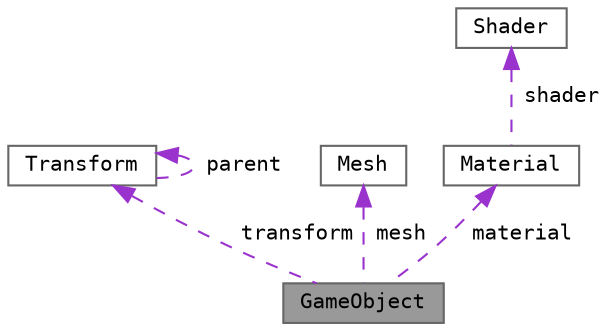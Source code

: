 digraph "GameObject"
{
 // LATEX_PDF_SIZE
  bgcolor="transparent";
  edge [fontname=Terminal,fontsize=10,labelfontname=Helvetica,labelfontsize=10];
  node [fontname=Terminal,fontsize=10,shape=box,height=0.2,width=0.4];
  Node1 [label="GameObject",height=0.2,width=0.4,color="gray40", fillcolor="grey60", style="filled", fontcolor="black",tooltip=" "];
  Node2 -> Node1 [dir="back",color="darkorchid3",style="dashed",label=" transform" ];
  Node2 [label="Transform",height=0.2,width=0.4,color="gray40", fillcolor="white", style="filled",URL="$class_transform.html",tooltip=" "];
  Node2 -> Node2 [dir="back",color="darkorchid3",style="dashed",label=" parent" ];
  Node3 -> Node1 [dir="back",color="darkorchid3",style="dashed",label=" mesh" ];
  Node3 [label="Mesh",height=0.2,width=0.4,color="gray40", fillcolor="white", style="filled",URL="$struct_mesh.html",tooltip=" "];
  Node4 -> Node1 [dir="back",color="darkorchid3",style="dashed",label=" material" ];
  Node4 [label="Material",height=0.2,width=0.4,color="gray40", fillcolor="white", style="filled",URL="$class_material.html",tooltip=" "];
  Node5 -> Node4 [dir="back",color="darkorchid3",style="dashed",label=" shader" ];
  Node5 [label="Shader",height=0.2,width=0.4,color="gray40", fillcolor="white", style="filled",URL="$struct_shader.html",tooltip=" "];
}

